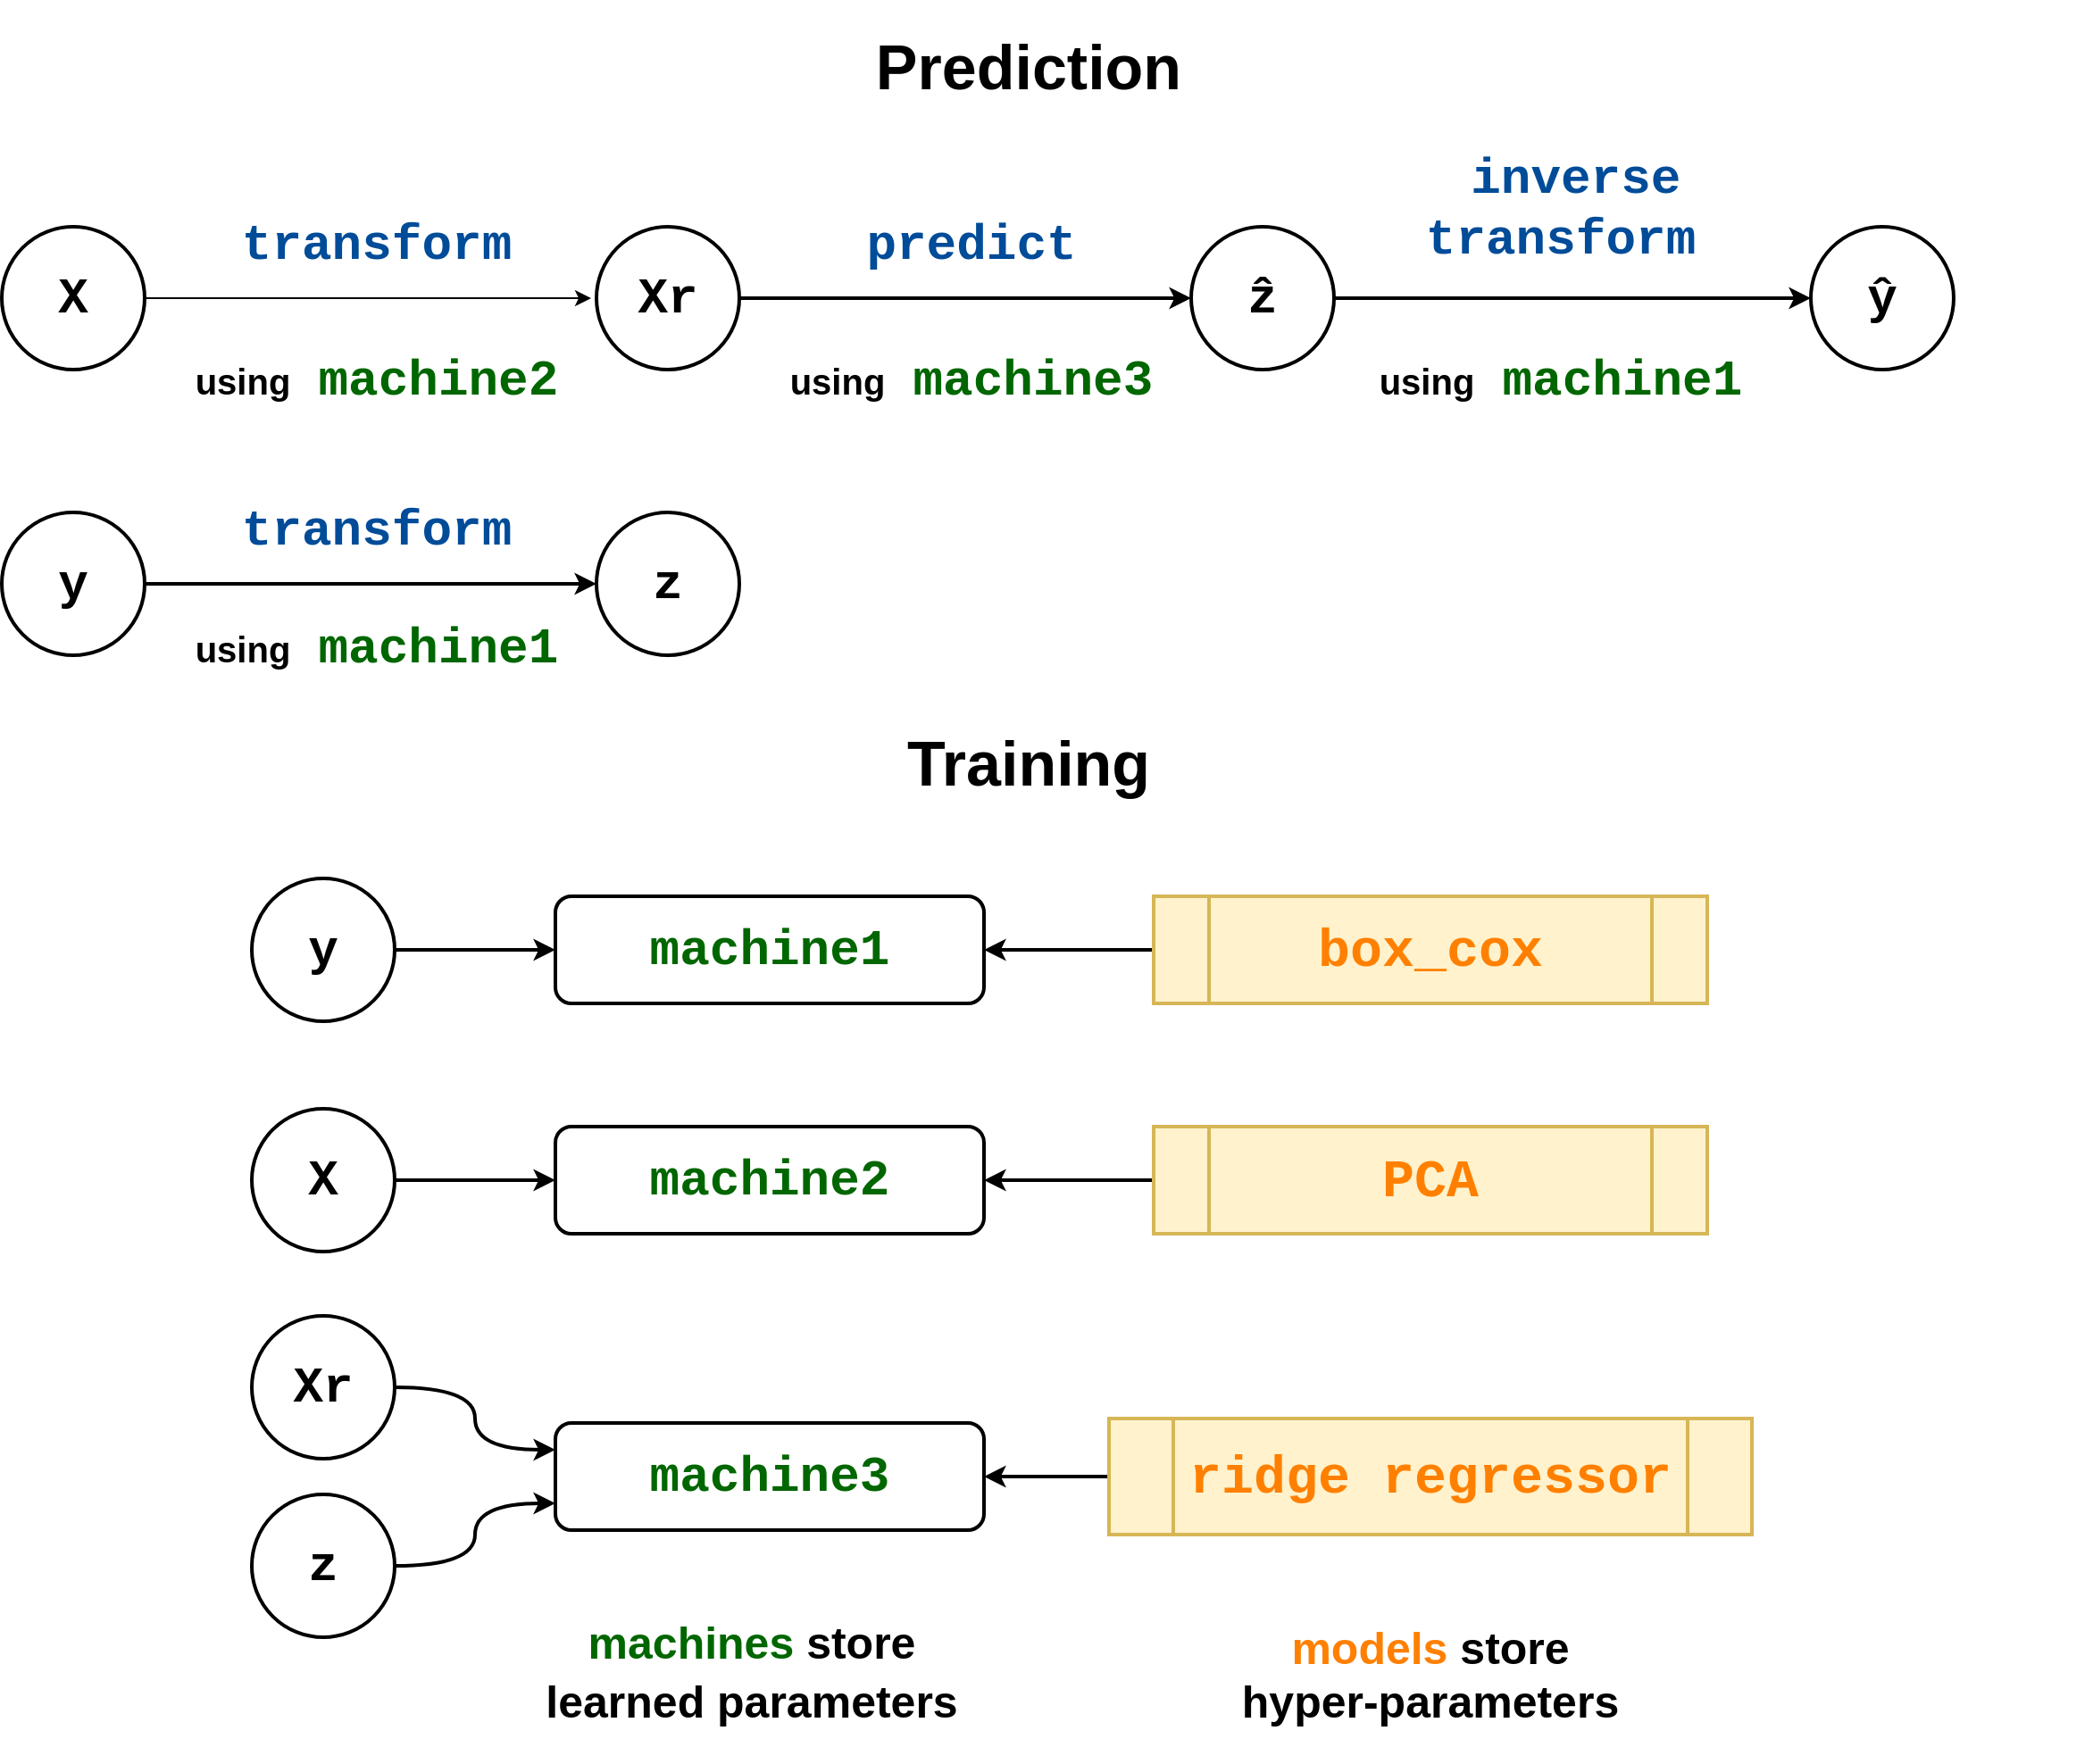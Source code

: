 <mxfile version="12.6.5" type="device"><diagram id="xiYkvrXZJMhHYNodexjc" name="Page-1"><mxGraphModel dx="1106" dy="830" grid="1" gridSize="10" guides="1" tooltips="1" connect="1" arrows="1" fold="1" page="1" pageScale="1" pageWidth="1169" pageHeight="827" math="0" shadow="0"><root><mxCell id="0"/><mxCell id="1" parent="0"/><mxCell id="EdukN3CZxAlIhr_C2WfE-62" value="&lt;font&gt;&lt;b style=&quot;font-size: 25px&quot;&gt;&lt;font face=&quot;Helvetica&quot; style=&quot;font-size: 25px&quot;&gt;machines &lt;font color=&quot;#000000&quot; style=&quot;font-size: 25px&quot;&gt;store&lt;/font&gt; &lt;br&gt;&lt;font color=&quot;#000000&quot; style=&quot;font-size: 25px&quot;&gt;learned parameters&lt;/font&gt;&lt;/font&gt;&lt;/b&gt;&lt;/font&gt;" style="text;html=1;strokeColor=none;fillColor=none;align=center;verticalAlign=middle;whiteSpace=wrap;rounded=0;fontFamily=Courier New;fontColor=#006600;" parent="1" vertex="1"><mxGeometry x="100" y="980" width="740" height="100" as="geometry"/></mxCell><mxCell id="EdukN3CZxAlIhr_C2WfE-1" value="&lt;p class=&quot;p1&quot; style=&quot;margin: 0px ; font-stretch: normal ; line-height: normal&quot;&gt;&lt;span style=&quot;background-color: rgb(255 , 255 , 255)&quot;&gt;&lt;font style=&quot;font-size: 28px&quot;&gt;ŷ&lt;/font&gt;&lt;/span&gt;&lt;br&gt;&lt;/p&gt;" style="ellipse;whiteSpace=wrap;html=1;aspect=fixed;strokeWidth=2;fontFamily=Courier New;fontStyle=1" parent="1" vertex="1"><mxGeometry x="1063" y="220" width="80" height="80" as="geometry"/></mxCell><mxCell id="EdukN3CZxAlIhr_C2WfE-3" value="&lt;p class=&quot;p1&quot; style=&quot;margin: 0px ; font-stretch: normal ; line-height: normal&quot;&gt;&lt;span style=&quot;font-size: 28px ; background-color: rgb(255 , 255 , 255)&quot;&gt;Xr&lt;/span&gt;&lt;/p&gt;" style="ellipse;whiteSpace=wrap;html=1;aspect=fixed;strokeWidth=2;fontFamily=Courier New;fontStyle=1" parent="1" vertex="1"><mxGeometry x="383" y="220" width="80" height="80" as="geometry"/></mxCell><mxCell id="EdukN3CZxAlIhr_C2WfE-4" value="&lt;p class=&quot;p1&quot; style=&quot;margin: 0px ; font-stretch: normal ; line-height: normal&quot;&gt;&lt;span style=&quot;background-color: rgb(255 , 255 , 255)&quot;&gt;&lt;font style=&quot;font-size: 28px&quot;&gt;z&lt;/font&gt;&lt;/span&gt;&lt;/p&gt;" style="ellipse;whiteSpace=wrap;html=1;aspect=fixed;strokeWidth=2;fontFamily=Courier New;fontStyle=1" parent="1" vertex="1"><mxGeometry x="383" y="380" width="80" height="80" as="geometry"/></mxCell><mxCell id="EdukN3CZxAlIhr_C2WfE-9" style="edgeStyle=orthogonalEdgeStyle;rounded=0;orthogonalLoop=1;jettySize=auto;html=1;exitX=1;exitY=0.5;exitDx=0;exitDy=0;entryX=0;entryY=0.5;entryDx=0;entryDy=0;strokeWidth=2;fontFamily=Courier New;fontStyle=1;" parent="1" source="EdukN3CZxAlIhr_C2WfE-5" target="EdukN3CZxAlIhr_C2WfE-1" edge="1"><mxGeometry relative="1" as="geometry"/></mxCell><mxCell id="EdukN3CZxAlIhr_C2WfE-5" value="&lt;p class=&quot;p1&quot; style=&quot;margin: 0px ; font-stretch: normal ; line-height: normal&quot;&gt;&lt;span style=&quot;font-size: 28px&quot;&gt;ẑ&lt;/span&gt;&lt;br&gt;&lt;/p&gt;" style="ellipse;whiteSpace=wrap;html=1;aspect=fixed;strokeWidth=2;fontFamily=Courier New;fontStyle=1" parent="1" vertex="1"><mxGeometry x="716" y="220" width="80" height="80" as="geometry"/></mxCell><mxCell id="EdukN3CZxAlIhr_C2WfE-8" style="edgeStyle=orthogonalEdgeStyle;rounded=0;orthogonalLoop=1;jettySize=auto;html=1;exitX=1;exitY=0.5;exitDx=0;exitDy=0;entryX=0;entryY=0.5;entryDx=0;entryDy=0;strokeWidth=2;fontFamily=Courier New;fontStyle=1;" parent="1" source="EdukN3CZxAlIhr_C2WfE-3" target="EdukN3CZxAlIhr_C2WfE-5" edge="1"><mxGeometry relative="1" as="geometry"/></mxCell><mxCell id="EdukN3CZxAlIhr_C2WfE-10" style="edgeStyle=orthogonalEdgeStyle;rounded=0;orthogonalLoop=1;jettySize=auto;html=1;exitX=1;exitY=0.5;exitDx=0;exitDy=0;entryX=0;entryY=0.5;entryDx=0;entryDy=0;strokeWidth=2;fontFamily=Courier New;fontStyle=1;" parent="1" source="EdukN3CZxAlIhr_C2WfE-6" target="EdukN3CZxAlIhr_C2WfE-4" edge="1"><mxGeometry relative="1" as="geometry"/></mxCell><mxCell id="EdukN3CZxAlIhr_C2WfE-6" value="&lt;p class=&quot;p1&quot; style=&quot;margin: 0px ; font-stretch: normal ; line-height: normal&quot;&gt;&lt;span style=&quot;font-size: 28px ; background-color: rgb(255 , 255 , 255)&quot;&gt;y&lt;/span&gt;&lt;/p&gt;" style="ellipse;whiteSpace=wrap;html=1;aspect=fixed;strokeWidth=2;fontFamily=Courier New;fontStyle=1" parent="1" vertex="1"><mxGeometry x="50" y="380" width="80" height="80" as="geometry"/></mxCell><mxCell id="EdukN3CZxAlIhr_C2WfE-11" value="&lt;font style=&quot;font-size: 28px&quot;&gt;predict&lt;/font&gt;" style="text;html=1;strokeColor=none;fillColor=none;align=center;verticalAlign=middle;whiteSpace=wrap;rounded=0;fontFamily=Courier New;fontStyle=1;fontColor=#004C99;" parent="1" vertex="1"><mxGeometry x="573" y="220" width="40" height="20" as="geometry"/></mxCell><mxCell id="EdukN3CZxAlIhr_C2WfE-13" value="&lt;font style=&quot;font-size: 28px&quot;&gt;&amp;nbsp;inverse transform&lt;br&gt;&lt;/font&gt;" style="text;html=1;strokeColor=none;fillColor=none;align=center;verticalAlign=middle;whiteSpace=wrap;rounded=0;fontFamily=Courier New;fontStyle=1;fontColor=#004C99;" parent="1" vertex="1"><mxGeometry x="903" y="200" width="40" height="20" as="geometry"/></mxCell><mxCell id="EdukN3CZxAlIhr_C2WfE-14" value="&lt;font style=&quot;font-size: 28px&quot;&gt;transform&lt;br&gt;&lt;/font&gt;" style="text;html=1;strokeColor=none;fillColor=none;align=center;verticalAlign=middle;whiteSpace=wrap;rounded=0;fontFamily=Courier New;fontStyle=1;fontColor=#004C99;" parent="1" vertex="1"><mxGeometry x="240" y="380" width="40" height="20" as="geometry"/></mxCell><mxCell id="EdukN3CZxAlIhr_C2WfE-17" value="&lt;font color=&quot;#000000&quot; face=&quot;Helvetica&quot;&gt;&lt;font style=&quot;font-size: 20px&quot;&gt;using&lt;/font&gt;&lt;span style=&quot;font-size: 28px&quot;&gt;&amp;nbsp; &lt;/span&gt;&lt;/font&gt;&lt;span style=&quot;font-size: 28px&quot;&gt;machine3&lt;/span&gt;" style="text;html=1;strokeColor=none;fillColor=none;align=center;verticalAlign=middle;whiteSpace=wrap;rounded=0;fontFamily=Courier New;fontStyle=1;fontColor=#006600;" parent="1" vertex="1"><mxGeometry x="448" y="290" width="290" height="30" as="geometry"/></mxCell><mxCell id="EdukN3CZxAlIhr_C2WfE-23" value="&lt;font color=&quot;#000000&quot; face=&quot;Helvetica&quot;&gt;&lt;font style=&quot;font-size: 20px&quot;&gt;using&lt;/font&gt;&lt;span style=&quot;font-size: 28px&quot;&gt;&amp;nbsp; &lt;/span&gt;&lt;/font&gt;&lt;span style=&quot;font-size: 28px&quot;&gt;machine1&lt;/span&gt;" style="text;html=1;strokeColor=none;fillColor=none;align=center;verticalAlign=middle;whiteSpace=wrap;rounded=0;fontFamily=Courier New;fontStyle=1;fontColor=#006600;" parent="1" vertex="1"><mxGeometry x="778" y="290" width="290" height="30" as="geometry"/></mxCell><mxCell id="EdukN3CZxAlIhr_C2WfE-24" value="&lt;font color=&quot;#000000&quot; face=&quot;Helvetica&quot;&gt;&lt;font style=&quot;font-size: 20px&quot;&gt;using&lt;/font&gt;&lt;span style=&quot;font-size: 28px&quot;&gt;&amp;nbsp; &lt;/span&gt;&lt;/font&gt;&lt;span style=&quot;font-size: 28px&quot;&gt;machine1&lt;/span&gt;" style="text;html=1;strokeColor=none;fillColor=none;align=center;verticalAlign=middle;whiteSpace=wrap;rounded=0;fontFamily=Courier New;fontStyle=1;fontColor=#006600;" parent="1" vertex="1"><mxGeometry x="115" y="440" width="290" height="30" as="geometry"/></mxCell><mxCell id="EdukN3CZxAlIhr_C2WfE-45" value="&lt;h1&gt;&lt;font color=&quot;#000000&quot; face=&quot;Helvetica&quot; style=&quot;font-size: 35px&quot;&gt;Prediction&lt;/font&gt;&lt;/h1&gt;" style="text;html=1;strokeColor=none;fillColor=none;align=center;verticalAlign=middle;whiteSpace=wrap;rounded=0;fontFamily=Courier New;fontColor=#006600;" parent="1" vertex="1"><mxGeometry x="340" y="100" width="570" height="60" as="geometry"/></mxCell><mxCell id="UGt9udGjpP-fCX6nIW6h-2" style="edgeStyle=orthogonalEdgeStyle;rounded=0;orthogonalLoop=1;jettySize=auto;html=1;" parent="1" source="UGt9udGjpP-fCX6nIW6h-1" edge="1"><mxGeometry relative="1" as="geometry"><mxPoint x="380" y="260" as="targetPoint"/></mxGeometry></mxCell><mxCell id="UGt9udGjpP-fCX6nIW6h-1" value="&lt;p class=&quot;p1&quot; style=&quot;margin: 0px ; font-stretch: normal ; line-height: normal&quot;&gt;&lt;span style=&quot;font-size: 28px ; background-color: rgb(255 , 255 , 255)&quot;&gt;X&lt;/span&gt;&lt;/p&gt;" style="ellipse;whiteSpace=wrap;html=1;aspect=fixed;strokeWidth=2;fontFamily=Courier New;fontStyle=1" parent="1" vertex="1"><mxGeometry x="50" y="220" width="80" height="80" as="geometry"/></mxCell><mxCell id="UGt9udGjpP-fCX6nIW6h-3" value="&lt;font color=&quot;#000000&quot; face=&quot;Helvetica&quot;&gt;&lt;font style=&quot;font-size: 20px&quot;&gt;using&lt;/font&gt;&lt;span style=&quot;font-size: 28px&quot;&gt;&amp;nbsp; &lt;/span&gt;&lt;/font&gt;&lt;span style=&quot;font-size: 28px&quot;&gt;machine2&lt;/span&gt;" style="text;html=1;strokeColor=none;fillColor=none;align=center;verticalAlign=middle;whiteSpace=wrap;rounded=0;fontFamily=Courier New;fontStyle=1;fontColor=#006600;" parent="1" vertex="1"><mxGeometry x="115" y="290" width="290" height="30" as="geometry"/></mxCell><mxCell id="UGt9udGjpP-fCX6nIW6h-6" value="&lt;font style=&quot;font-size: 28px&quot;&gt;transform&lt;br&gt;&lt;/font&gt;" style="text;html=1;strokeColor=none;fillColor=none;align=center;verticalAlign=middle;whiteSpace=wrap;rounded=0;fontFamily=Courier New;fontStyle=1;fontColor=#004C99;" parent="1" vertex="1"><mxGeometry x="240" y="220" width="40" height="20" as="geometry"/></mxCell><mxCell id="EdukN3CZxAlIhr_C2WfE-31" value="&lt;span style=&quot;white-space: normal ; font-size: 28px ; font-weight: 700&quot;&gt;machine1&lt;/span&gt;" style="rounded=1;whiteSpace=wrap;html=1;strokeWidth=2;fontFamily=Courier New;fontColor=#006600;" parent="1" vertex="1"><mxGeometry x="360" y="595" width="240" height="60" as="geometry"/></mxCell><mxCell id="EdukN3CZxAlIhr_C2WfE-32" value="&lt;p class=&quot;p1&quot; style=&quot;margin: 0px ; font-stretch: normal ; line-height: normal&quot;&gt;&lt;span style=&quot;font-size: 28px ; background-color: rgb(255 , 255 , 255)&quot;&gt;Xr&lt;/span&gt;&lt;/p&gt;" style="ellipse;whiteSpace=wrap;html=1;aspect=fixed;strokeWidth=2;fontFamily=Courier New;fontStyle=1" parent="1" vertex="1"><mxGeometry x="190" y="830" width="80" height="80" as="geometry"/></mxCell><mxCell id="EdukN3CZxAlIhr_C2WfE-38" style="edgeStyle=orthogonalEdgeStyle;rounded=0;orthogonalLoop=1;jettySize=auto;html=1;exitX=1;exitY=0.5;exitDx=0;exitDy=0;entryX=0;entryY=0.5;entryDx=0;entryDy=0;strokeWidth=2;fontFamily=Courier New;fontColor=#006600;" parent="1" source="EdukN3CZxAlIhr_C2WfE-33" target="EdukN3CZxAlIhr_C2WfE-31" edge="1"><mxGeometry relative="1" as="geometry"/></mxCell><mxCell id="EdukN3CZxAlIhr_C2WfE-33" value="&lt;p class=&quot;p1&quot; style=&quot;margin: 0px ; font-stretch: normal ; line-height: normal&quot;&gt;&lt;span style=&quot;font-size: 28px ; background-color: rgb(255 , 255 , 255)&quot;&gt;y&lt;/span&gt;&lt;/p&gt;" style="ellipse;whiteSpace=wrap;html=1;aspect=fixed;strokeWidth=2;fontFamily=Courier New;fontStyle=1" parent="1" vertex="1"><mxGeometry x="190" y="585" width="80" height="80" as="geometry"/></mxCell><mxCell id="EdukN3CZxAlIhr_C2WfE-36" value="&lt;p class=&quot;p1&quot; style=&quot;margin: 0px ; font-stretch: normal ; line-height: normal&quot;&gt;&lt;span style=&quot;background-color: rgb(255 , 255 , 255)&quot;&gt;&lt;font style=&quot;font-size: 28px&quot;&gt;z&lt;/font&gt;&lt;/span&gt;&lt;/p&gt;" style="ellipse;whiteSpace=wrap;html=1;aspect=fixed;strokeWidth=2;fontFamily=Courier New;fontStyle=1" parent="1" vertex="1"><mxGeometry x="190" y="930" width="80" height="80" as="geometry"/></mxCell><mxCell id="EdukN3CZxAlIhr_C2WfE-37" value="&lt;span style=&quot;white-space: normal ; font-size: 28px ; font-weight: 700&quot;&gt;machine3&lt;/span&gt;" style="rounded=1;whiteSpace=wrap;html=1;strokeWidth=2;fontFamily=Courier New;fontColor=#006600;" parent="1" vertex="1"><mxGeometry x="360" y="890" width="240" height="60" as="geometry"/></mxCell><mxCell id="EdukN3CZxAlIhr_C2WfE-49" style="edgeStyle=orthogonalEdgeStyle;rounded=0;orthogonalLoop=1;jettySize=auto;html=1;exitX=1;exitY=0.5;exitDx=0;exitDy=0;entryX=0;entryY=0.25;entryDx=0;entryDy=0;strokeWidth=2;fontFamily=Courier New;fontColor=#006600;curved=1;" parent="1" source="EdukN3CZxAlIhr_C2WfE-32" target="EdukN3CZxAlIhr_C2WfE-37" edge="1"><mxGeometry relative="1" as="geometry"/></mxCell><mxCell id="EdukN3CZxAlIhr_C2WfE-50" style="edgeStyle=orthogonalEdgeStyle;curved=1;rounded=0;orthogonalLoop=1;jettySize=auto;html=1;exitX=1;exitY=0.5;exitDx=0;exitDy=0;entryX=0;entryY=0.75;entryDx=0;entryDy=0;strokeWidth=2;fontFamily=Courier New;fontColor=#006600;" parent="1" source="EdukN3CZxAlIhr_C2WfE-36" target="EdukN3CZxAlIhr_C2WfE-37" edge="1"><mxGeometry relative="1" as="geometry"/></mxCell><mxCell id="EdukN3CZxAlIhr_C2WfE-46" value="&lt;h1&gt;&lt;font color=&quot;#000000&quot; face=&quot;Helvetica&quot; style=&quot;font-size: 35px&quot;&gt;Training&lt;/font&gt;&lt;/h1&gt;" style="text;html=1;strokeColor=none;fillColor=none;align=center;verticalAlign=middle;whiteSpace=wrap;rounded=0;fontFamily=Courier New;fontColor=#006600;" parent="1" vertex="1"><mxGeometry x="340" y="490" width="570" height="60" as="geometry"/></mxCell><mxCell id="EdukN3CZxAlIhr_C2WfE-63" value="&lt;font face=&quot;Helvetica&quot; style=&quot;font-size: 25px&quot;&gt;&lt;b&gt;&lt;font color=&quot;#ff8000&quot; style=&quot;font-size: 25px&quot;&gt;models &lt;/font&gt;&lt;font color=&quot;#000000&quot; style=&quot;font-size: 25px&quot;&gt;store&lt;br&gt;hyper-parameters&lt;/font&gt;&lt;/b&gt;&lt;/font&gt;" style="text;html=1;strokeColor=none;fillColor=none;align=center;verticalAlign=middle;whiteSpace=wrap;rounded=0;fontFamily=Courier New;fontColor=#006600;" parent="1" vertex="1"><mxGeometry x="480" y="985" width="740" height="90" as="geometry"/></mxCell><mxCell id="EdukN3CZxAlIhr_C2WfE-66" style="edgeStyle=orthogonalEdgeStyle;curved=1;rounded=0;orthogonalLoop=1;jettySize=auto;html=1;exitX=0;exitY=0.5;exitDx=0;exitDy=0;entryX=1;entryY=0.5;entryDx=0;entryDy=0;strokeWidth=2;fontFamily=Courier New;fontColor=#006600;" parent="1" source="EdukN3CZxAlIhr_C2WfE-64" target="EdukN3CZxAlIhr_C2WfE-31" edge="1"><mxGeometry relative="1" as="geometry"/></mxCell><mxCell id="EdukN3CZxAlIhr_C2WfE-64" value="&lt;b style=&quot;white-space: normal&quot;&gt;&lt;font color=&quot;#ff8000&quot; style=&quot;font-size: 30px&quot;&gt;box_cox&lt;/font&gt;&lt;/b&gt;" style="shape=process;whiteSpace=wrap;html=1;backgroundOutline=1;strokeWidth=2;fontFamily=Courier New;fillColor=#fff2cc;strokeColor=#d6b656;" parent="1" vertex="1"><mxGeometry x="695" y="595" width="310" height="60" as="geometry"/></mxCell><mxCell id="EdukN3CZxAlIhr_C2WfE-67" style="edgeStyle=orthogonalEdgeStyle;curved=1;rounded=0;orthogonalLoop=1;jettySize=auto;html=1;exitX=0;exitY=0.5;exitDx=0;exitDy=0;entryX=1;entryY=0.5;entryDx=0;entryDy=0;strokeWidth=2;fontFamily=Courier New;fontColor=#006600;" parent="1" source="EdukN3CZxAlIhr_C2WfE-65" target="EdukN3CZxAlIhr_C2WfE-37" edge="1"><mxGeometry relative="1" as="geometry"/></mxCell><mxCell id="EdukN3CZxAlIhr_C2WfE-65" value="&lt;font color=&quot;#ff8000&quot;&gt;&lt;span style=&quot;font-size: 30px&quot;&gt;&lt;b&gt;ridge regressor&lt;/b&gt;&lt;/span&gt;&lt;/font&gt;" style="shape=process;whiteSpace=wrap;html=1;backgroundOutline=1;strokeWidth=2;fontFamily=Courier New;fillColor=#fff2cc;strokeColor=#d6b656;" parent="1" vertex="1"><mxGeometry x="670" y="887.5" width="360" height="65" as="geometry"/></mxCell><mxCell id="UGt9udGjpP-fCX6nIW6h-7" value="&lt;span style=&quot;white-space: normal ; font-size: 28px ; font-weight: 700&quot;&gt;machine2&lt;/span&gt;" style="rounded=1;whiteSpace=wrap;html=1;strokeWidth=2;fontFamily=Courier New;fontColor=#006600;" parent="1" vertex="1"><mxGeometry x="360" y="724" width="240" height="60" as="geometry"/></mxCell><mxCell id="UGt9udGjpP-fCX6nIW6h-8" style="edgeStyle=orthogonalEdgeStyle;rounded=0;orthogonalLoop=1;jettySize=auto;html=1;exitX=1;exitY=0.5;exitDx=0;exitDy=0;entryX=0;entryY=0.5;entryDx=0;entryDy=0;strokeWidth=2;fontFamily=Courier New;fontColor=#006600;" parent="1" source="UGt9udGjpP-fCX6nIW6h-9" target="UGt9udGjpP-fCX6nIW6h-7" edge="1"><mxGeometry relative="1" as="geometry"/></mxCell><mxCell id="UGt9udGjpP-fCX6nIW6h-9" value="&lt;p class=&quot;p1&quot; style=&quot;margin: 0px ; font-stretch: normal ; line-height: normal&quot;&gt;&lt;span style=&quot;font-size: 28px ; background-color: rgb(255 , 255 , 255)&quot;&gt;X&lt;/span&gt;&lt;/p&gt;" style="ellipse;whiteSpace=wrap;html=1;aspect=fixed;strokeWidth=2;fontFamily=Courier New;fontStyle=1" parent="1" vertex="1"><mxGeometry x="190" y="714" width="80" height="80" as="geometry"/></mxCell><mxCell id="UGt9udGjpP-fCX6nIW6h-10" style="edgeStyle=orthogonalEdgeStyle;curved=1;rounded=0;orthogonalLoop=1;jettySize=auto;html=1;exitX=0;exitY=0.5;exitDx=0;exitDy=0;entryX=1;entryY=0.5;entryDx=0;entryDy=0;strokeWidth=2;fontFamily=Courier New;fontColor=#006600;" parent="1" source="UGt9udGjpP-fCX6nIW6h-11" target="UGt9udGjpP-fCX6nIW6h-7" edge="1"><mxGeometry relative="1" as="geometry"/></mxCell><mxCell id="UGt9udGjpP-fCX6nIW6h-11" value="&lt;b style=&quot;white-space: normal&quot;&gt;&lt;font color=&quot;#ff8000&quot; style=&quot;font-size: 30px&quot;&gt;PCA&lt;/font&gt;&lt;/b&gt;" style="shape=process;whiteSpace=wrap;html=1;backgroundOutline=1;strokeWidth=2;fontFamily=Courier New;fillColor=#fff2cc;strokeColor=#d6b656;" parent="1" vertex="1"><mxGeometry x="695" y="724" width="310" height="60" as="geometry"/></mxCell></root></mxGraphModel></diagram></mxfile>